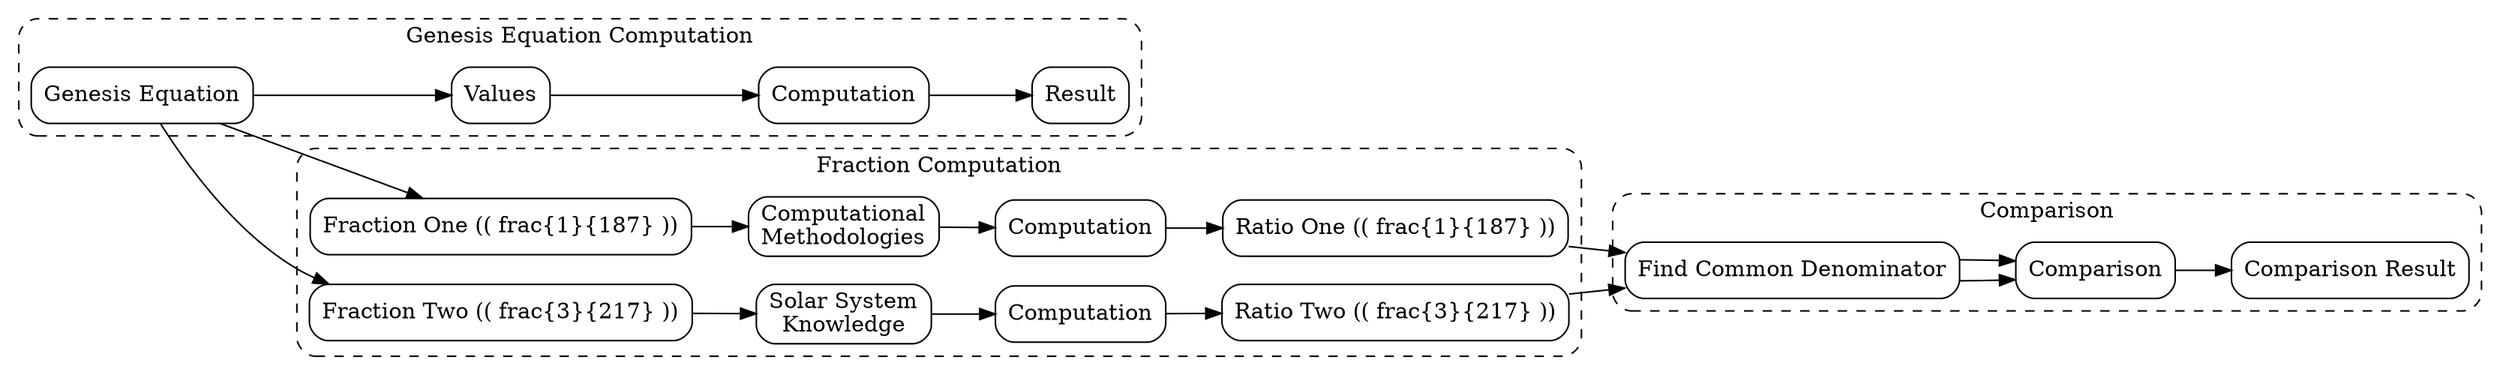 digraph Process {
    node [shape=box, style=rounded];
    rankdir=LR;
    
    subgraph cluster_0 {
        label = "Genesis Equation Computation";
        style = "rounded, dashed";

        Genesis_Equation -> Values -> Computation -> Result;
    }

    subgraph cluster_1 {
        label = "Fraction Computation";
        style = "rounded, dashed";

        Fraction_One -> Computation_Methodologies -> Fraction_One_Computation;
        Fraction_Two -> Solar_System_Knowledge -> Fraction_Two_Computation;
        Fraction_One_Computation -> Ratio_One;
        Fraction_Two_Computation -> Ratio_Two;
    }

    subgraph cluster_2 {
        label = "Comparison";
        style = "rounded, dashed";

        Ratio_One -> Common_Denominator -> Comparison -> Comparison_Result;
        Ratio_Two -> Common_Denominator -> Comparison;
    }

    Genesis_Equation [label="Genesis Equation"];
    Values [label="Values"];
    Computation [label="Computation"];
    Result [label="Result"];

    Fraction_One [label="Fraction One (\( \frac{1}{187} \))"];
    Fraction_Two [label="Fraction Two (\( \frac{3}{217} \))"];
    Computation_Methodologies [label="Computational\nMethodologies"];
    Solar_System_Knowledge [label="Solar System\nKnowledge"];
    Fraction_One_Computation [label="Computation"];
    Fraction_Two_Computation [label="Computation"];
    Ratio_One [label="Ratio One (\( \frac{1}{187} \))"];
    Ratio_Two [label="Ratio Two (\( \frac{3}{217} \))"];
    Common_Denominator [label="Find Common Denominator"];
    Comparison [label="Comparison"];
    Comparison_Result [label="Comparison Result"];

    Genesis_Equation -> Fraction_One;
    Genesis_Equation -> Fraction_Two;
}
